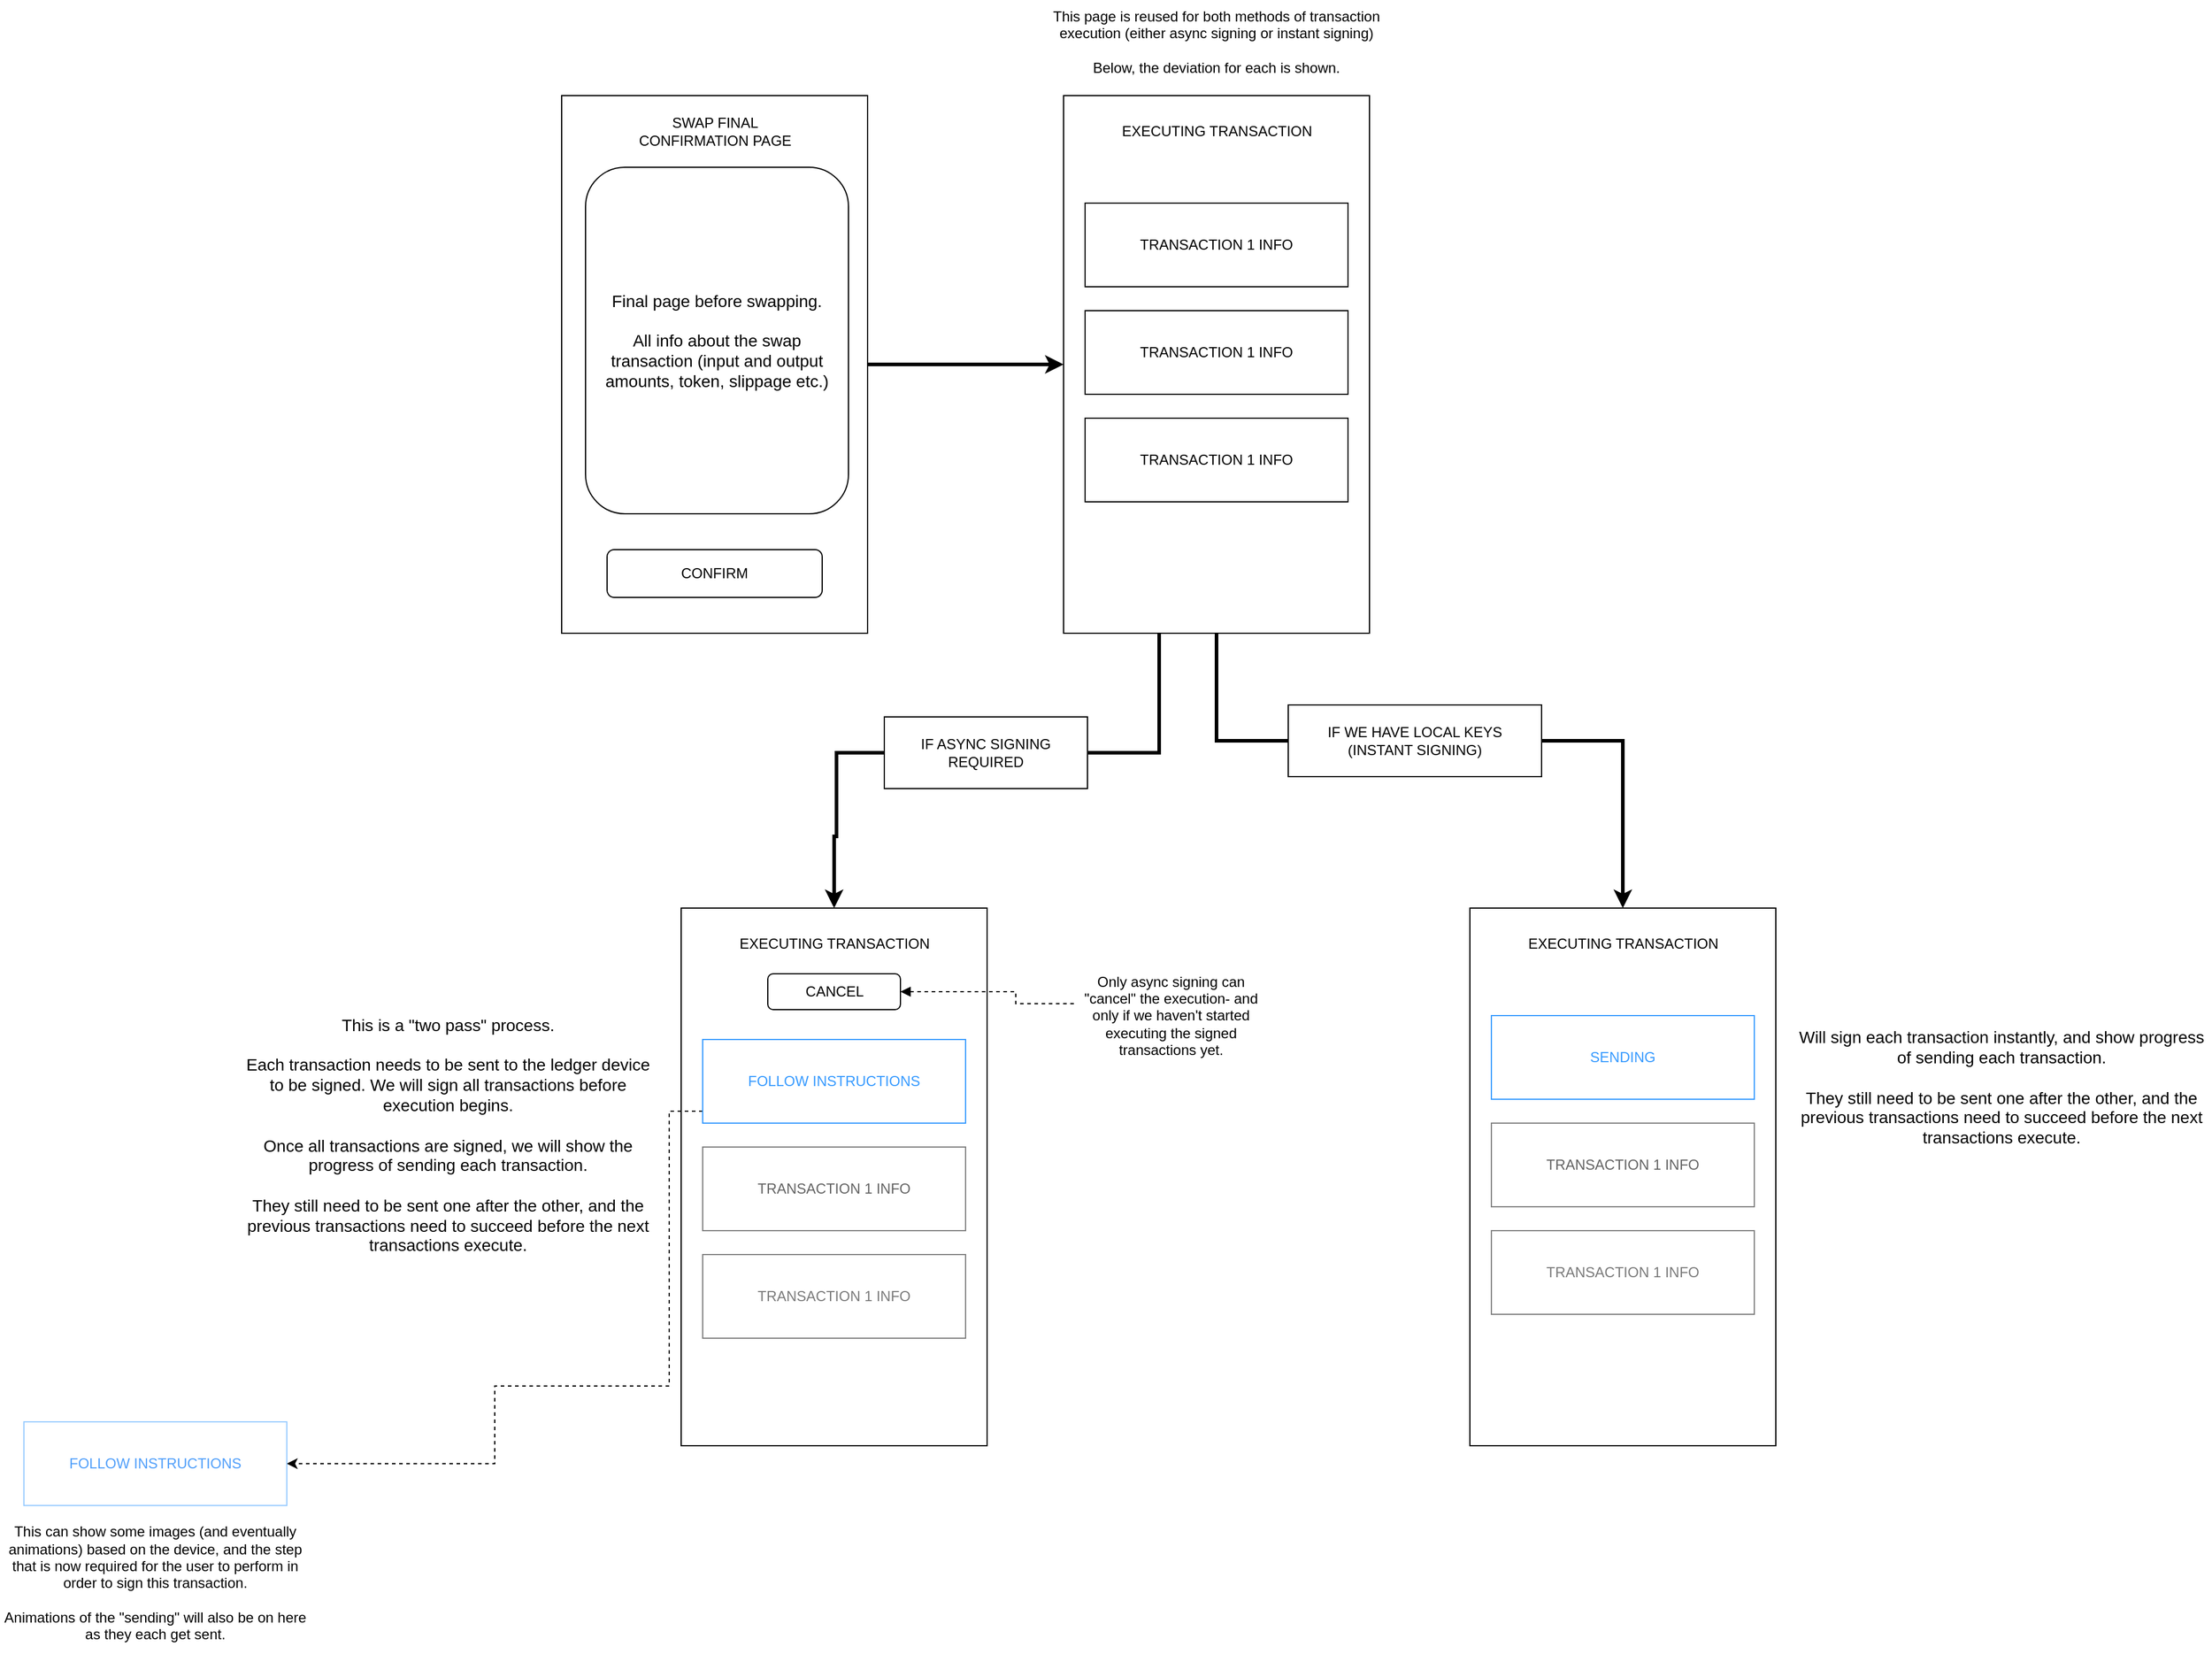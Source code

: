 <mxfile version="21.7.5" type="github">
  <diagram name="Page-1" id="jMvBwKXQXgmPlUqAwVqj">
    <mxGraphModel dx="1509" dy="829" grid="1" gridSize="10" guides="1" tooltips="1" connect="1" arrows="1" fold="1" page="1" pageScale="1" pageWidth="2500" pageHeight="2500" math="0" shadow="0">
      <root>
        <mxCell id="0" />
        <mxCell id="1" parent="0" />
        <mxCell id="Cc6b_Gd7kmWtDqYYJVOB-18" style="edgeStyle=orthogonalEdgeStyle;rounded=0;orthogonalLoop=1;jettySize=auto;html=1;entryX=0;entryY=0.5;entryDx=0;entryDy=0;strokeWidth=3;" edge="1" parent="1" source="Cc6b_Gd7kmWtDqYYJVOB-2" target="Cc6b_Gd7kmWtDqYYJVOB-5">
          <mxGeometry relative="1" as="geometry" />
        </mxCell>
        <mxCell id="Cc6b_Gd7kmWtDqYYJVOB-2" value="" style="rounded=0;whiteSpace=wrap;html=1;" vertex="1" parent="1">
          <mxGeometry x="560" y="140" width="256" height="450" as="geometry" />
        </mxCell>
        <mxCell id="Cc6b_Gd7kmWtDqYYJVOB-3" value="SWAP FINAL CONFIRMATION PAGE" style="text;html=1;strokeColor=none;fillColor=none;align=center;verticalAlign=middle;whiteSpace=wrap;rounded=0;" vertex="1" parent="1">
          <mxGeometry x="611.5" y="150" width="153" height="40" as="geometry" />
        </mxCell>
        <mxCell id="Cc6b_Gd7kmWtDqYYJVOB-4" value="CONFIRM" style="rounded=1;whiteSpace=wrap;html=1;" vertex="1" parent="1">
          <mxGeometry x="598" y="520" width="180" height="40" as="geometry" />
        </mxCell>
        <mxCell id="Cc6b_Gd7kmWtDqYYJVOB-16" style="edgeStyle=orthogonalEdgeStyle;rounded=0;orthogonalLoop=1;jettySize=auto;html=1;entryX=0.5;entryY=0;entryDx=0;entryDy=0;strokeWidth=3;" edge="1" parent="1" source="Cc6b_Gd7kmWtDqYYJVOB-28" target="Cc6b_Gd7kmWtDqYYJVOB-10">
          <mxGeometry relative="1" as="geometry">
            <Array as="points">
              <mxPoint x="790" y="690" />
              <mxPoint x="790" y="760" />
              <mxPoint x="788" y="760" />
            </Array>
          </mxGeometry>
        </mxCell>
        <mxCell id="Cc6b_Gd7kmWtDqYYJVOB-24" style="edgeStyle=orthogonalEdgeStyle;rounded=0;orthogonalLoop=1;jettySize=auto;html=1;entryX=0.5;entryY=0;entryDx=0;entryDy=0;strokeWidth=3;" edge="1" parent="1" source="Cc6b_Gd7kmWtDqYYJVOB-5" target="Cc6b_Gd7kmWtDqYYJVOB-19">
          <mxGeometry relative="1" as="geometry">
            <Array as="points">
              <mxPoint x="1108" y="680" />
              <mxPoint x="1448" y="680" />
            </Array>
          </mxGeometry>
        </mxCell>
        <mxCell id="Cc6b_Gd7kmWtDqYYJVOB-5" value="" style="rounded=0;whiteSpace=wrap;html=1;" vertex="1" parent="1">
          <mxGeometry x="980" y="140" width="256" height="450" as="geometry" />
        </mxCell>
        <mxCell id="Cc6b_Gd7kmWtDqYYJVOB-6" value="TRANSACTION 1 INFO" style="rounded=0;whiteSpace=wrap;html=1;" vertex="1" parent="1">
          <mxGeometry x="998" y="230" width="220" height="70" as="geometry" />
        </mxCell>
        <mxCell id="Cc6b_Gd7kmWtDqYYJVOB-7" value="EXECUTING TRANSACTION" style="text;html=1;strokeColor=none;fillColor=none;align=center;verticalAlign=middle;whiteSpace=wrap;rounded=0;" vertex="1" parent="1">
          <mxGeometry x="1006.5" y="150" width="203" height="40" as="geometry" />
        </mxCell>
        <mxCell id="Cc6b_Gd7kmWtDqYYJVOB-8" value="TRANSACTION 1 INFO" style="rounded=0;whiteSpace=wrap;html=1;" vertex="1" parent="1">
          <mxGeometry x="998" y="320" width="220" height="70" as="geometry" />
        </mxCell>
        <mxCell id="Cc6b_Gd7kmWtDqYYJVOB-9" value="TRANSACTION 1 INFO" style="rounded=0;whiteSpace=wrap;html=1;" vertex="1" parent="1">
          <mxGeometry x="998" y="410" width="220" height="70" as="geometry" />
        </mxCell>
        <mxCell id="Cc6b_Gd7kmWtDqYYJVOB-10" value="" style="rounded=0;whiteSpace=wrap;html=1;" vertex="1" parent="1">
          <mxGeometry x="660" y="820" width="256" height="450" as="geometry" />
        </mxCell>
        <mxCell id="Cc6b_Gd7kmWtDqYYJVOB-32" style="edgeStyle=orthogonalEdgeStyle;rounded=0;orthogonalLoop=1;jettySize=auto;html=1;entryX=1;entryY=0.5;entryDx=0;entryDy=0;dashed=1;" edge="1" parent="1" source="Cc6b_Gd7kmWtDqYYJVOB-11" target="Cc6b_Gd7kmWtDqYYJVOB-31">
          <mxGeometry relative="1" as="geometry">
            <Array as="points">
              <mxPoint x="650" y="990" />
              <mxPoint x="650" y="1220" />
              <mxPoint x="504" y="1220" />
              <mxPoint x="504" y="1285" />
            </Array>
          </mxGeometry>
        </mxCell>
        <mxCell id="Cc6b_Gd7kmWtDqYYJVOB-11" value="&lt;font color=&quot;#369aff&quot;&gt;FOLLOW INSTRUCTIONS&lt;/font&gt;" style="rounded=0;whiteSpace=wrap;html=1;strokeColor=#369AFF;" vertex="1" parent="1">
          <mxGeometry x="678" y="930" width="220" height="70" as="geometry" />
        </mxCell>
        <mxCell id="Cc6b_Gd7kmWtDqYYJVOB-12" value="EXECUTING TRANSACTION" style="text;html=1;strokeColor=none;fillColor=none;align=center;verticalAlign=middle;whiteSpace=wrap;rounded=0;" vertex="1" parent="1">
          <mxGeometry x="686.5" y="830" width="203" height="40" as="geometry" />
        </mxCell>
        <mxCell id="Cc6b_Gd7kmWtDqYYJVOB-13" value="&lt;font color=&quot;#636363&quot;&gt;TRANSACTION 1 INFO&lt;/font&gt;" style="rounded=0;whiteSpace=wrap;html=1;fillColor=default;opacity=50;" vertex="1" parent="1">
          <mxGeometry x="678" y="1020" width="220" height="70" as="geometry" />
        </mxCell>
        <mxCell id="Cc6b_Gd7kmWtDqYYJVOB-14" value="&lt;font color=&quot;#7a7a7a&quot;&gt;TRANSACTION 1 INFO&lt;/font&gt;" style="rounded=0;whiteSpace=wrap;html=1;fillColor=default;opacity=50;" vertex="1" parent="1">
          <mxGeometry x="678" y="1110" width="220" height="70" as="geometry" />
        </mxCell>
        <mxCell id="Cc6b_Gd7kmWtDqYYJVOB-15" value="&lt;font style=&quot;font-size: 14px;&quot;&gt;Final page before swapping.&lt;br&gt;&lt;br&gt;All info about the swap transaction (input and output amounts, token, slippage etc.)&lt;/font&gt;" style="rounded=1;whiteSpace=wrap;html=1;perimeterSpacing=0;spacingLeft=10;spacingRight=10;" vertex="1" parent="1">
          <mxGeometry x="580" y="200" width="220" height="290" as="geometry" />
        </mxCell>
        <mxCell id="Cc6b_Gd7kmWtDqYYJVOB-19" value="" style="rounded=0;whiteSpace=wrap;html=1;" vertex="1" parent="1">
          <mxGeometry x="1320" y="820" width="256" height="450" as="geometry" />
        </mxCell>
        <mxCell id="Cc6b_Gd7kmWtDqYYJVOB-20" value="&lt;font color=&quot;#369aff&quot;&gt;SENDING&lt;/font&gt;" style="rounded=0;whiteSpace=wrap;html=1;strokeColor=#369AFF;" vertex="1" parent="1">
          <mxGeometry x="1338" y="910" width="220" height="70" as="geometry" />
        </mxCell>
        <mxCell id="Cc6b_Gd7kmWtDqYYJVOB-21" value="EXECUTING TRANSACTION" style="text;html=1;strokeColor=none;fillColor=none;align=center;verticalAlign=middle;whiteSpace=wrap;rounded=0;" vertex="1" parent="1">
          <mxGeometry x="1346.5" y="830" width="203" height="40" as="geometry" />
        </mxCell>
        <mxCell id="Cc6b_Gd7kmWtDqYYJVOB-22" value="&lt;font color=&quot;#636363&quot;&gt;TRANSACTION 1 INFO&lt;/font&gt;" style="rounded=0;whiteSpace=wrap;html=1;fillColor=default;opacity=50;" vertex="1" parent="1">
          <mxGeometry x="1338" y="1000" width="220" height="70" as="geometry" />
        </mxCell>
        <mxCell id="Cc6b_Gd7kmWtDqYYJVOB-23" value="&lt;font color=&quot;#7a7a7a&quot;&gt;TRANSACTION 1 INFO&lt;/font&gt;" style="rounded=0;whiteSpace=wrap;html=1;fillColor=default;opacity=50;" vertex="1" parent="1">
          <mxGeometry x="1338" y="1090" width="220" height="70" as="geometry" />
        </mxCell>
        <mxCell id="Cc6b_Gd7kmWtDqYYJVOB-26" value="&lt;font style=&quot;font-size: 14px;&quot;&gt;Will sign each transaction instantly, and show progress of sending each transaction.&lt;br&gt;&lt;br&gt;They still need to be sent one after the other, and the previous transactions need to succeed before the next transactions execute.&lt;/font&gt;" style="text;html=1;strokeColor=none;fillColor=none;align=center;verticalAlign=middle;whiteSpace=wrap;rounded=0;" vertex="1" parent="1">
          <mxGeometry x="1590" y="870" width="350" height="199" as="geometry" />
        </mxCell>
        <mxCell id="Cc6b_Gd7kmWtDqYYJVOB-27" value="&lt;font style=&quot;font-size: 14px;&quot;&gt;This is a &quot;two pass&quot; process.&lt;br&gt;&lt;br&gt;Each transaction needs to be sent to the ledger device to be signed. We will sign all transactions before execution begins.&lt;br&gt;&lt;br&gt;Once all transactions are signed, we will show the progress of sending each transaction.&lt;br&gt;&lt;br&gt;They still need to be sent one after the other, and the previous transactions need to succeed before the next transactions execute.&lt;/font&gt;" style="text;html=1;strokeColor=none;fillColor=none;align=center;verticalAlign=middle;whiteSpace=wrap;rounded=0;" vertex="1" parent="1">
          <mxGeometry x="290" y="910" width="350" height="199" as="geometry" />
        </mxCell>
        <mxCell id="Cc6b_Gd7kmWtDqYYJVOB-29" value="" style="edgeStyle=orthogonalEdgeStyle;rounded=0;orthogonalLoop=1;jettySize=auto;html=1;entryX=0.5;entryY=0;entryDx=0;entryDy=0;strokeWidth=3;" edge="1" parent="1" source="Cc6b_Gd7kmWtDqYYJVOB-5" target="Cc6b_Gd7kmWtDqYYJVOB-28">
          <mxGeometry relative="1" as="geometry">
            <mxPoint x="1060" y="590" as="sourcePoint" />
            <mxPoint x="788" y="820" as="targetPoint" />
            <Array as="points">
              <mxPoint x="1060" y="690" />
            </Array>
          </mxGeometry>
        </mxCell>
        <mxCell id="Cc6b_Gd7kmWtDqYYJVOB-28" value="IF ASYNC SIGNING REQUIRED" style="rounded=0;whiteSpace=wrap;html=1;" vertex="1" parent="1">
          <mxGeometry x="830" y="660" width="170" height="60" as="geometry" />
        </mxCell>
        <mxCell id="Cc6b_Gd7kmWtDqYYJVOB-30" value="IF WE HAVE LOCAL KEYS (INSTANT SIGNING)" style="rounded=0;whiteSpace=wrap;html=1;spacingLeft=10;spacingRight=10;" vertex="1" parent="1">
          <mxGeometry x="1168" y="650" width="212" height="60" as="geometry" />
        </mxCell>
        <mxCell id="Cc6b_Gd7kmWtDqYYJVOB-31" value="&lt;font color=&quot;#509ffa&quot;&gt;FOLLOW INSTRUCTIONS&lt;/font&gt;" style="rounded=0;whiteSpace=wrap;html=1;strokeColor=#369AFF;opacity=50;" vertex="1" parent="1">
          <mxGeometry x="110" y="1250" width="220" height="70" as="geometry" />
        </mxCell>
        <mxCell id="Cc6b_Gd7kmWtDqYYJVOB-35" value="This can show some images (and eventually animations) based on the device, and the step that is now required for the user to perform in order to sign this transaction.&lt;br&gt;&lt;br&gt;Animations of the &quot;sending&quot; will also be on here as they each get sent." style="text;html=1;strokeColor=none;fillColor=none;align=center;verticalAlign=middle;whiteSpace=wrap;rounded=0;" vertex="1" parent="1">
          <mxGeometry x="90" y="1320" width="260" height="130" as="geometry" />
        </mxCell>
        <mxCell id="Cc6b_Gd7kmWtDqYYJVOB-37" style="edgeStyle=orthogonalEdgeStyle;rounded=0;orthogonalLoop=1;jettySize=auto;html=1;startArrow=block;startFill=1;dashed=1;endArrow=none;endFill=0;entryX=-0.003;entryY=0.388;entryDx=0;entryDy=0;entryPerimeter=0;" edge="1" parent="1" source="Cc6b_Gd7kmWtDqYYJVOB-36" target="Cc6b_Gd7kmWtDqYYJVOB-38">
          <mxGeometry relative="1" as="geometry">
            <mxPoint x="990" y="905" as="targetPoint" />
            <Array as="points">
              <mxPoint x="940" y="890" />
              <mxPoint x="940" y="900" />
              <mxPoint x="990" y="900" />
            </Array>
          </mxGeometry>
        </mxCell>
        <mxCell id="Cc6b_Gd7kmWtDqYYJVOB-36" value="CANCEL" style="rounded=1;whiteSpace=wrap;html=1;" vertex="1" parent="1">
          <mxGeometry x="732.5" y="875" width="111" height="30" as="geometry" />
        </mxCell>
        <mxCell id="Cc6b_Gd7kmWtDqYYJVOB-38" value="Only async signing can &quot;cancel&quot; the execution- and only if we haven&#39;t started executing the signed transactions yet." style="text;html=1;strokeColor=none;fillColor=none;align=center;verticalAlign=middle;whiteSpace=wrap;rounded=0;" vertex="1" parent="1">
          <mxGeometry x="990" y="860" width="160" height="100" as="geometry" />
        </mxCell>
        <mxCell id="Cc6b_Gd7kmWtDqYYJVOB-39" value="This page is reused for both methods of transaction execution (either async signing or instant signing)&lt;br&gt;&lt;br&gt;Below, the deviation for each is shown." style="text;html=1;strokeColor=none;fillColor=none;align=center;verticalAlign=middle;whiteSpace=wrap;rounded=0;" vertex="1" parent="1">
          <mxGeometry x="948" y="60" width="320" height="70" as="geometry" />
        </mxCell>
      </root>
    </mxGraphModel>
  </diagram>
</mxfile>
